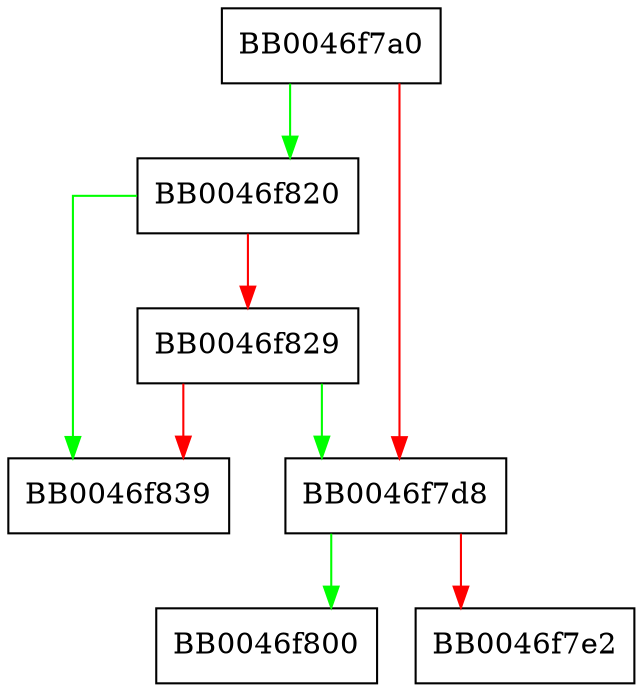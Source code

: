 digraph opt_cipher_silent {
  node [shape="box"];
  graph [splines=ortho];
  BB0046f7a0 -> BB0046f820 [color="green"];
  BB0046f7a0 -> BB0046f7d8 [color="red"];
  BB0046f7d8 -> BB0046f800 [color="green"];
  BB0046f7d8 -> BB0046f7e2 [color="red"];
  BB0046f820 -> BB0046f839 [color="green"];
  BB0046f820 -> BB0046f829 [color="red"];
  BB0046f829 -> BB0046f7d8 [color="green"];
  BB0046f829 -> BB0046f839 [color="red"];
}